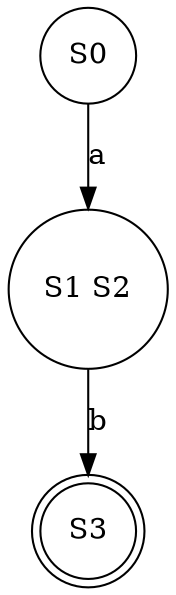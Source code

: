 digraph DFA {
	S0 [shape=circle]
	S0 -> "S1 S2" [label=a]
	"S1 S2" [shape=circle]
	"S1 S2" -> S3 [label=b]
	S3 [shape=doublecircle]
}
